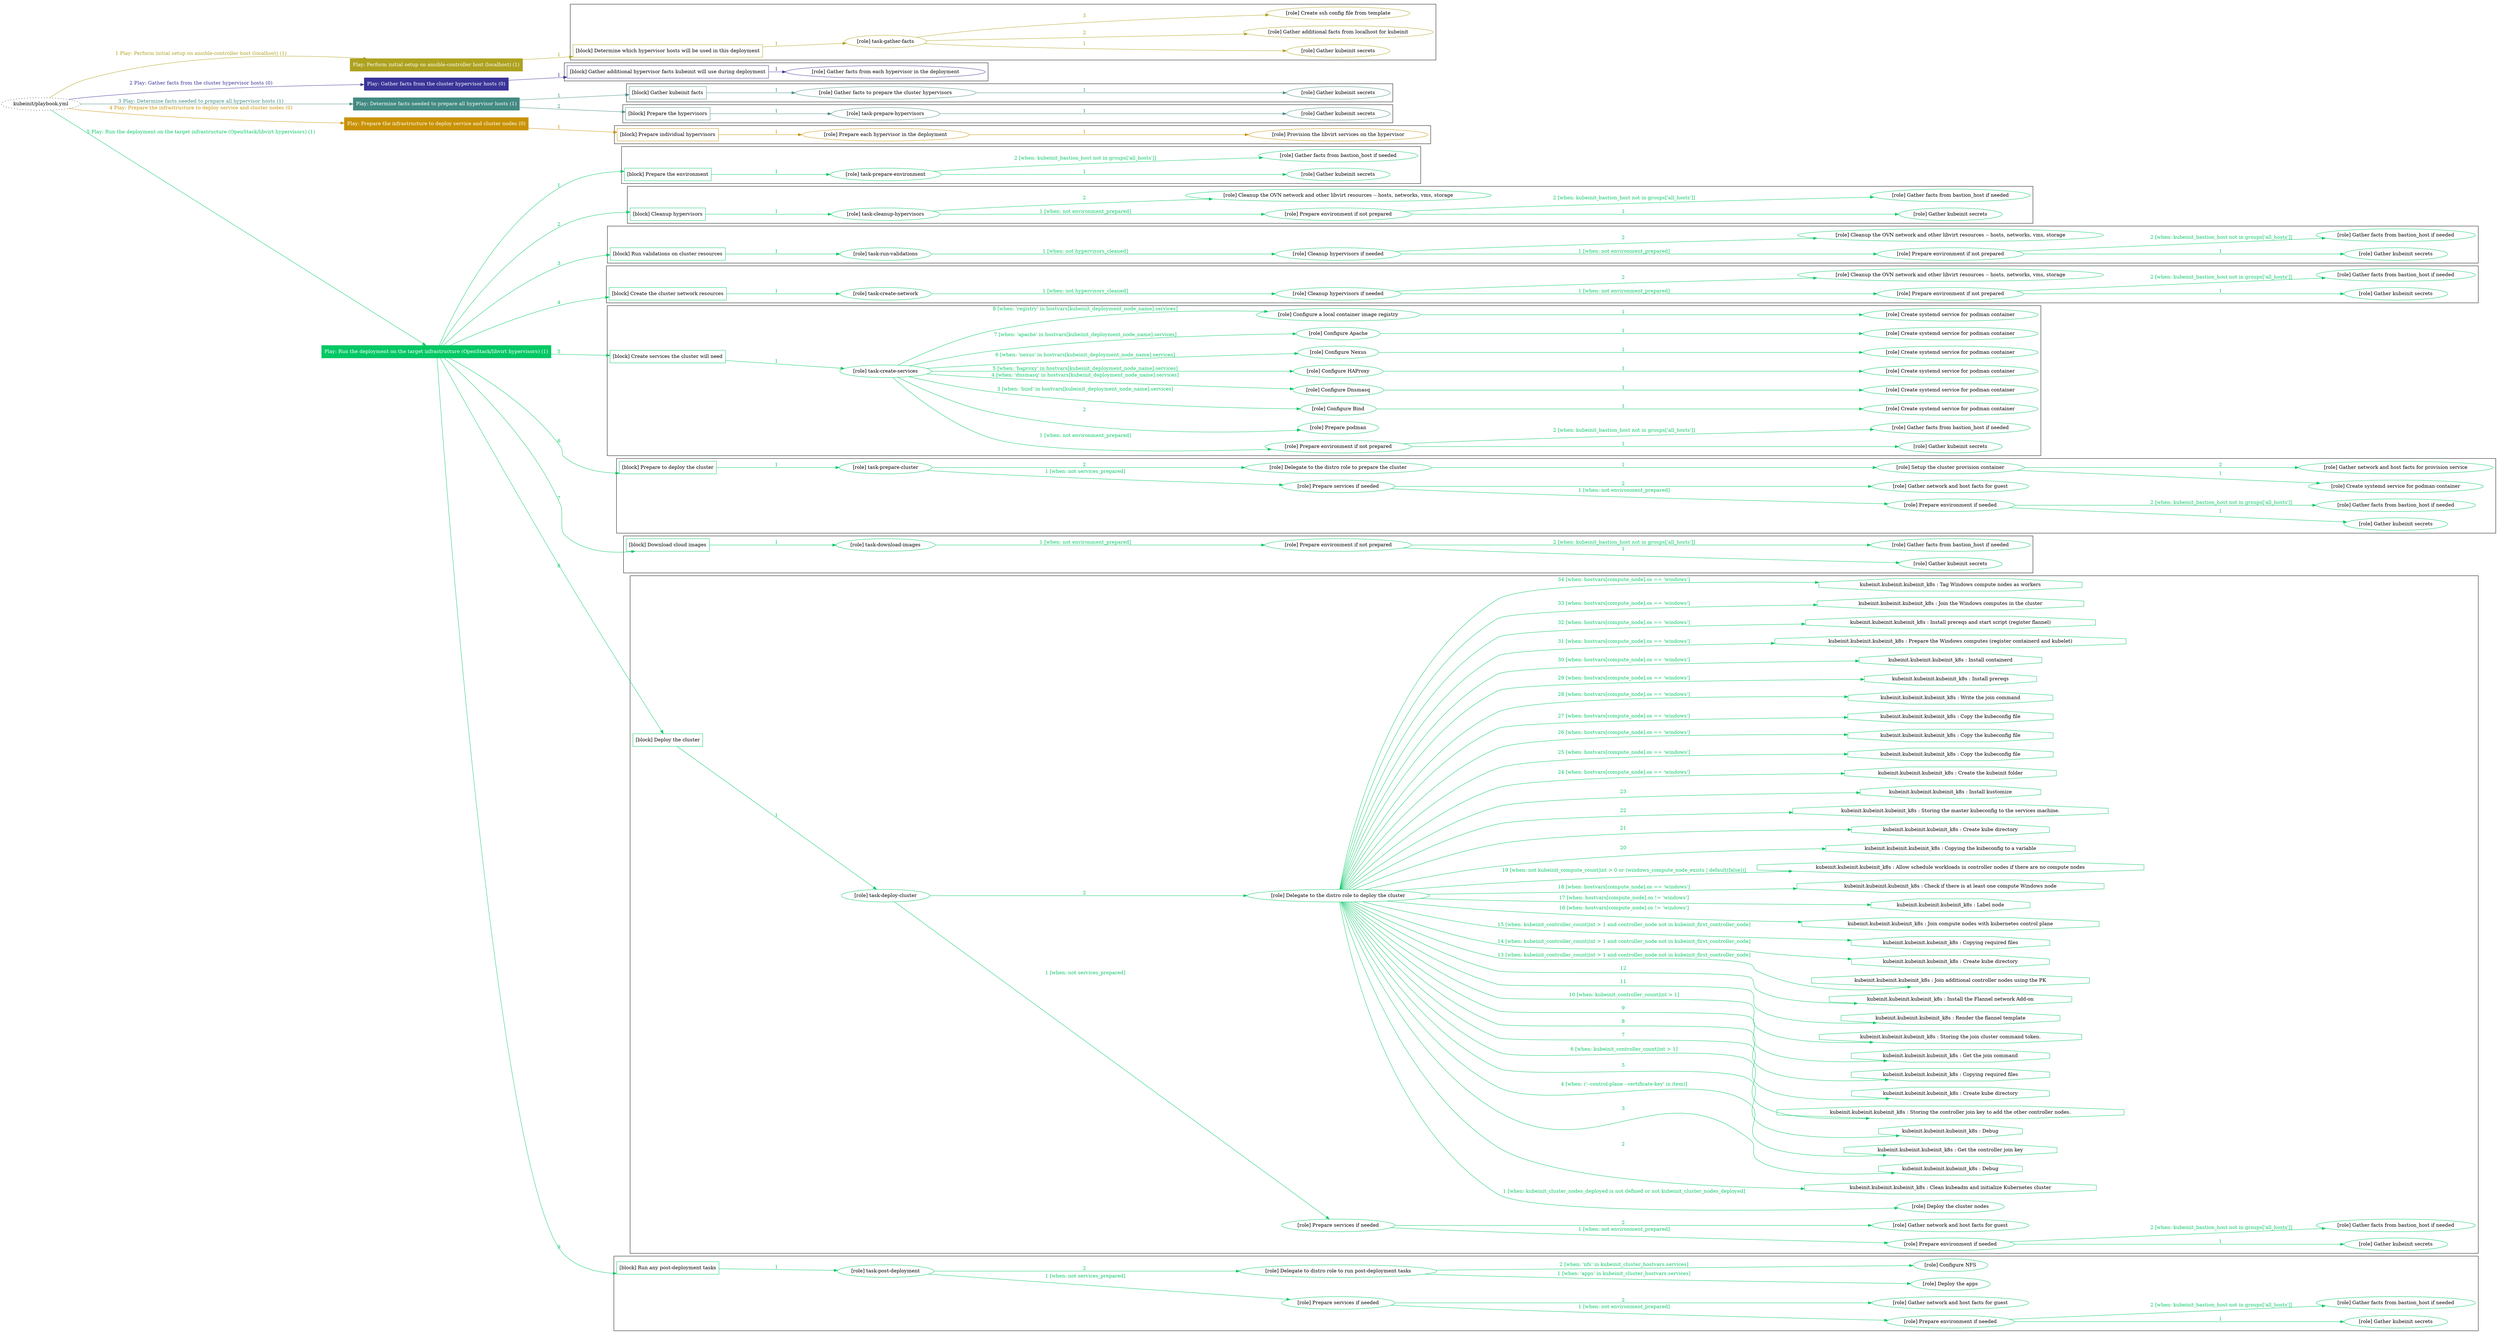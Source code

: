 digraph {
	graph [concentrate=true ordering=in rankdir=LR ratio=fill]
	edge [esep=5 sep=10]
	"kubeinit/playbook.yml" [URL="/home/runner/work/kubeinit/kubeinit/kubeinit/playbook.yml" id=playbook_4d651c66 style=dotted]
	"kubeinit/playbook.yml" -> play_32e9ea19 [label="1 Play: Perform initial setup on ansible-controller host (localhost) (1)" color="#ada21f" fontcolor="#ada21f" id=edge_play_32e9ea19 labeltooltip="1 Play: Perform initial setup on ansible-controller host (localhost) (1)" tooltip="1 Play: Perform initial setup on ansible-controller host (localhost) (1)"]
	subgraph "Play: Perform initial setup on ansible-controller host (localhost) (1)" {
		play_32e9ea19 [label="Play: Perform initial setup on ansible-controller host (localhost) (1)" URL="/home/runner/work/kubeinit/kubeinit/kubeinit/playbook.yml" color="#ada21f" fontcolor="#ffffff" id=play_32e9ea19 shape=box style=filled tooltip=localhost]
		play_32e9ea19 -> block_4330fe59 [label=1 color="#ada21f" fontcolor="#ada21f" id=edge_block_4330fe59 labeltooltip=1 tooltip=1]
		subgraph cluster_block_4330fe59 {
			block_4330fe59 [label="[block] Determine which hypervisor hosts will be used in this deployment" URL="/home/runner/work/kubeinit/kubeinit/kubeinit/playbook.yml" color="#ada21f" id=block_4330fe59 labeltooltip="Determine which hypervisor hosts will be used in this deployment" shape=box tooltip="Determine which hypervisor hosts will be used in this deployment"]
			block_4330fe59 -> role_fe813125 [label="1 " color="#ada21f" fontcolor="#ada21f" id=edge_role_fe813125 labeltooltip="1 " tooltip="1 "]
			subgraph "task-gather-facts" {
				role_fe813125 [label="[role] task-gather-facts" URL="/home/runner/work/kubeinit/kubeinit/kubeinit/playbook.yml" color="#ada21f" id=role_fe813125 tooltip="task-gather-facts"]
				role_fe813125 -> role_80427b1e [label="1 " color="#ada21f" fontcolor="#ada21f" id=edge_role_80427b1e labeltooltip="1 " tooltip="1 "]
				subgraph "Gather kubeinit secrets" {
					role_80427b1e [label="[role] Gather kubeinit secrets" URL="/home/runner/.ansible/collections/ansible_collections/kubeinit/kubeinit/roles/kubeinit_prepare/tasks/build_hypervisors_group.yml" color="#ada21f" id=role_80427b1e tooltip="Gather kubeinit secrets"]
				}
				role_fe813125 -> role_247e71ec [label="2 " color="#ada21f" fontcolor="#ada21f" id=edge_role_247e71ec labeltooltip="2 " tooltip="2 "]
				subgraph "Gather additional facts from localhost for kubeinit" {
					role_247e71ec [label="[role] Gather additional facts from localhost for kubeinit" URL="/home/runner/.ansible/collections/ansible_collections/kubeinit/kubeinit/roles/kubeinit_prepare/tasks/build_hypervisors_group.yml" color="#ada21f" id=role_247e71ec tooltip="Gather additional facts from localhost for kubeinit"]
				}
				role_fe813125 -> role_334d16a3 [label="3 " color="#ada21f" fontcolor="#ada21f" id=edge_role_334d16a3 labeltooltip="3 " tooltip="3 "]
				subgraph "Create ssh config file from template" {
					role_334d16a3 [label="[role] Create ssh config file from template" URL="/home/runner/.ansible/collections/ansible_collections/kubeinit/kubeinit/roles/kubeinit_prepare/tasks/build_hypervisors_group.yml" color="#ada21f" id=role_334d16a3 tooltip="Create ssh config file from template"]
				}
			}
		}
	}
	"kubeinit/playbook.yml" -> play_dc9986a3 [label="2 Play: Gather facts from the cluster hypervisor hosts (0)" color="#3a3498" fontcolor="#3a3498" id=edge_play_dc9986a3 labeltooltip="2 Play: Gather facts from the cluster hypervisor hosts (0)" tooltip="2 Play: Gather facts from the cluster hypervisor hosts (0)"]
	subgraph "Play: Gather facts from the cluster hypervisor hosts (0)" {
		play_dc9986a3 [label="Play: Gather facts from the cluster hypervisor hosts (0)" URL="/home/runner/work/kubeinit/kubeinit/kubeinit/playbook.yml" color="#3a3498" fontcolor="#ffffff" id=play_dc9986a3 shape=box style=filled tooltip="Play: Gather facts from the cluster hypervisor hosts (0)"]
		play_dc9986a3 -> block_00fc3af2 [label=1 color="#3a3498" fontcolor="#3a3498" id=edge_block_00fc3af2 labeltooltip=1 tooltip=1]
		subgraph cluster_block_00fc3af2 {
			block_00fc3af2 [label="[block] Gather additional hypervisor facts kubeinit will use during deployment" URL="/home/runner/work/kubeinit/kubeinit/kubeinit/playbook.yml" color="#3a3498" id=block_00fc3af2 labeltooltip="Gather additional hypervisor facts kubeinit will use during deployment" shape=box tooltip="Gather additional hypervisor facts kubeinit will use during deployment"]
			block_00fc3af2 -> role_52b7a4a2 [label="1 " color="#3a3498" fontcolor="#3a3498" id=edge_role_52b7a4a2 labeltooltip="1 " tooltip="1 "]
			subgraph "Gather facts from each hypervisor in the deployment" {
				role_52b7a4a2 [label="[role] Gather facts from each hypervisor in the deployment" URL="/home/runner/work/kubeinit/kubeinit/kubeinit/playbook.yml" color="#3a3498" id=role_52b7a4a2 tooltip="Gather facts from each hypervisor in the deployment"]
			}
		}
	}
	"kubeinit/playbook.yml" -> play_9ffe249f [label="3 Play: Determine facts needed to prepare all hypervisor hosts (1)" color="#428a82" fontcolor="#428a82" id=edge_play_9ffe249f labeltooltip="3 Play: Determine facts needed to prepare all hypervisor hosts (1)" tooltip="3 Play: Determine facts needed to prepare all hypervisor hosts (1)"]
	subgraph "Play: Determine facts needed to prepare all hypervisor hosts (1)" {
		play_9ffe249f [label="Play: Determine facts needed to prepare all hypervisor hosts (1)" URL="/home/runner/work/kubeinit/kubeinit/kubeinit/playbook.yml" color="#428a82" fontcolor="#ffffff" id=play_9ffe249f shape=box style=filled tooltip=localhost]
		play_9ffe249f -> block_1098bb3a [label=1 color="#428a82" fontcolor="#428a82" id=edge_block_1098bb3a labeltooltip=1 tooltip=1]
		subgraph cluster_block_1098bb3a {
			block_1098bb3a [label="[block] Gather kubeinit facts" URL="/home/runner/work/kubeinit/kubeinit/kubeinit/playbook.yml" color="#428a82" id=block_1098bb3a labeltooltip="Gather kubeinit facts" shape=box tooltip="Gather kubeinit facts"]
			block_1098bb3a -> role_841eb326 [label="1 " color="#428a82" fontcolor="#428a82" id=edge_role_841eb326 labeltooltip="1 " tooltip="1 "]
			subgraph "Gather facts to prepare the cluster hypervisors" {
				role_841eb326 [label="[role] Gather facts to prepare the cluster hypervisors" URL="/home/runner/work/kubeinit/kubeinit/kubeinit/playbook.yml" color="#428a82" id=role_841eb326 tooltip="Gather facts to prepare the cluster hypervisors"]
				role_841eb326 -> role_7291e47c [label="1 " color="#428a82" fontcolor="#428a82" id=edge_role_7291e47c labeltooltip="1 " tooltip="1 "]
				subgraph "Gather kubeinit secrets" {
					role_7291e47c [label="[role] Gather kubeinit secrets" URL="/home/runner/.ansible/collections/ansible_collections/kubeinit/kubeinit/roles/kubeinit_prepare/tasks/gather_kubeinit_facts.yml" color="#428a82" id=role_7291e47c tooltip="Gather kubeinit secrets"]
				}
			}
		}
		play_9ffe249f -> block_d33dd060 [label=2 color="#428a82" fontcolor="#428a82" id=edge_block_d33dd060 labeltooltip=2 tooltip=2]
		subgraph cluster_block_d33dd060 {
			block_d33dd060 [label="[block] Prepare the hypervisors" URL="/home/runner/work/kubeinit/kubeinit/kubeinit/playbook.yml" color="#428a82" id=block_d33dd060 labeltooltip="Prepare the hypervisors" shape=box tooltip="Prepare the hypervisors"]
			block_d33dd060 -> role_86181050 [label="1 " color="#428a82" fontcolor="#428a82" id=edge_role_86181050 labeltooltip="1 " tooltip="1 "]
			subgraph "task-prepare-hypervisors" {
				role_86181050 [label="[role] task-prepare-hypervisors" URL="/home/runner/work/kubeinit/kubeinit/kubeinit/playbook.yml" color="#428a82" id=role_86181050 tooltip="task-prepare-hypervisors"]
				role_86181050 -> role_26a76163 [label="1 " color="#428a82" fontcolor="#428a82" id=edge_role_26a76163 labeltooltip="1 " tooltip="1 "]
				subgraph "Gather kubeinit secrets" {
					role_26a76163 [label="[role] Gather kubeinit secrets" URL="/home/runner/.ansible/collections/ansible_collections/kubeinit/kubeinit/roles/kubeinit_prepare/tasks/gather_kubeinit_facts.yml" color="#428a82" id=role_26a76163 tooltip="Gather kubeinit secrets"]
				}
			}
		}
	}
	"kubeinit/playbook.yml" -> play_b297ff5e [label="4 Play: Prepare the infrastructure to deploy service and cluster nodes (0)" color="#c99203" fontcolor="#c99203" id=edge_play_b297ff5e labeltooltip="4 Play: Prepare the infrastructure to deploy service and cluster nodes (0)" tooltip="4 Play: Prepare the infrastructure to deploy service and cluster nodes (0)"]
	subgraph "Play: Prepare the infrastructure to deploy service and cluster nodes (0)" {
		play_b297ff5e [label="Play: Prepare the infrastructure to deploy service and cluster nodes (0)" URL="/home/runner/work/kubeinit/kubeinit/kubeinit/playbook.yml" color="#c99203" fontcolor="#ffffff" id=play_b297ff5e shape=box style=filled tooltip="Play: Prepare the infrastructure to deploy service and cluster nodes (0)"]
		play_b297ff5e -> block_d594e37f [label=1 color="#c99203" fontcolor="#c99203" id=edge_block_d594e37f labeltooltip=1 tooltip=1]
		subgraph cluster_block_d594e37f {
			block_d594e37f [label="[block] Prepare individual hypervisors" URL="/home/runner/work/kubeinit/kubeinit/kubeinit/playbook.yml" color="#c99203" id=block_d594e37f labeltooltip="Prepare individual hypervisors" shape=box tooltip="Prepare individual hypervisors"]
			block_d594e37f -> role_6c0d3ef6 [label="1 " color="#c99203" fontcolor="#c99203" id=edge_role_6c0d3ef6 labeltooltip="1 " tooltip="1 "]
			subgraph "Prepare each hypervisor in the deployment" {
				role_6c0d3ef6 [label="[role] Prepare each hypervisor in the deployment" URL="/home/runner/work/kubeinit/kubeinit/kubeinit/playbook.yml" color="#c99203" id=role_6c0d3ef6 tooltip="Prepare each hypervisor in the deployment"]
				role_6c0d3ef6 -> role_b2403553 [label="1 " color="#c99203" fontcolor="#c99203" id=edge_role_b2403553 labeltooltip="1 " tooltip="1 "]
				subgraph "Provision the libvirt services on the hypervisor" {
					role_b2403553 [label="[role] Provision the libvirt services on the hypervisor" URL="/home/runner/.ansible/collections/ansible_collections/kubeinit/kubeinit/roles/kubeinit_prepare/tasks/prepare_hypervisor.yml" color="#c99203" id=role_b2403553 tooltip="Provision the libvirt services on the hypervisor"]
				}
			}
		}
	}
	"kubeinit/playbook.yml" -> play_ae5a967e [label="5 Play: Run the deployment on the target infrastructure (OpenStack/libvirt hypervisors) (1)" color="#04c864" fontcolor="#04c864" id=edge_play_ae5a967e labeltooltip="5 Play: Run the deployment on the target infrastructure (OpenStack/libvirt hypervisors) (1)" tooltip="5 Play: Run the deployment on the target infrastructure (OpenStack/libvirt hypervisors) (1)"]
	subgraph "Play: Run the deployment on the target infrastructure (OpenStack/libvirt hypervisors) (1)" {
		play_ae5a967e [label="Play: Run the deployment on the target infrastructure (OpenStack/libvirt hypervisors) (1)" URL="/home/runner/work/kubeinit/kubeinit/kubeinit/playbook.yml" color="#04c864" fontcolor="#ffffff" id=play_ae5a967e shape=box style=filled tooltip=localhost]
		play_ae5a967e -> block_af1eb4e3 [label=1 color="#04c864" fontcolor="#04c864" id=edge_block_af1eb4e3 labeltooltip=1 tooltip=1]
		subgraph cluster_block_af1eb4e3 {
			block_af1eb4e3 [label="[block] Prepare the environment" URL="/home/runner/work/kubeinit/kubeinit/kubeinit/playbook.yml" color="#04c864" id=block_af1eb4e3 labeltooltip="Prepare the environment" shape=box tooltip="Prepare the environment"]
			block_af1eb4e3 -> role_2fd3cac9 [label="1 " color="#04c864" fontcolor="#04c864" id=edge_role_2fd3cac9 labeltooltip="1 " tooltip="1 "]
			subgraph "task-prepare-environment" {
				role_2fd3cac9 [label="[role] task-prepare-environment" URL="/home/runner/work/kubeinit/kubeinit/kubeinit/playbook.yml" color="#04c864" id=role_2fd3cac9 tooltip="task-prepare-environment"]
				role_2fd3cac9 -> role_335eac6f [label="1 " color="#04c864" fontcolor="#04c864" id=edge_role_335eac6f labeltooltip="1 " tooltip="1 "]
				subgraph "Gather kubeinit secrets" {
					role_335eac6f [label="[role] Gather kubeinit secrets" URL="/home/runner/.ansible/collections/ansible_collections/kubeinit/kubeinit/roles/kubeinit_prepare/tasks/gather_kubeinit_facts.yml" color="#04c864" id=role_335eac6f tooltip="Gather kubeinit secrets"]
				}
				role_2fd3cac9 -> role_10650c4b [label="2 [when: kubeinit_bastion_host not in groups['all_hosts']]" color="#04c864" fontcolor="#04c864" id=edge_role_10650c4b labeltooltip="2 [when: kubeinit_bastion_host not in groups['all_hosts']]" tooltip="2 [when: kubeinit_bastion_host not in groups['all_hosts']]"]
				subgraph "Gather facts from bastion_host if needed" {
					role_10650c4b [label="[role] Gather facts from bastion_host if needed" URL="/home/runner/.ansible/collections/ansible_collections/kubeinit/kubeinit/roles/kubeinit_prepare/tasks/main.yml" color="#04c864" id=role_10650c4b tooltip="Gather facts from bastion_host if needed"]
				}
			}
		}
		play_ae5a967e -> block_6093ec4e [label=2 color="#04c864" fontcolor="#04c864" id=edge_block_6093ec4e labeltooltip=2 tooltip=2]
		subgraph cluster_block_6093ec4e {
			block_6093ec4e [label="[block] Cleanup hypervisors" URL="/home/runner/work/kubeinit/kubeinit/kubeinit/playbook.yml" color="#04c864" id=block_6093ec4e labeltooltip="Cleanup hypervisors" shape=box tooltip="Cleanup hypervisors"]
			block_6093ec4e -> role_777e2281 [label="1 " color="#04c864" fontcolor="#04c864" id=edge_role_777e2281 labeltooltip="1 " tooltip="1 "]
			subgraph "task-cleanup-hypervisors" {
				role_777e2281 [label="[role] task-cleanup-hypervisors" URL="/home/runner/work/kubeinit/kubeinit/kubeinit/playbook.yml" color="#04c864" id=role_777e2281 tooltip="task-cleanup-hypervisors"]
				role_777e2281 -> role_f1e7260a [label="1 [when: not environment_prepared]" color="#04c864" fontcolor="#04c864" id=edge_role_f1e7260a labeltooltip="1 [when: not environment_prepared]" tooltip="1 [when: not environment_prepared]"]
				subgraph "Prepare environment if not prepared" {
					role_f1e7260a [label="[role] Prepare environment if not prepared" URL="/home/runner/.ansible/collections/ansible_collections/kubeinit/kubeinit/roles/kubeinit_libvirt/tasks/cleanup_hypervisors.yml" color="#04c864" id=role_f1e7260a tooltip="Prepare environment if not prepared"]
					role_f1e7260a -> role_5da97d25 [label="1 " color="#04c864" fontcolor="#04c864" id=edge_role_5da97d25 labeltooltip="1 " tooltip="1 "]
					subgraph "Gather kubeinit secrets" {
						role_5da97d25 [label="[role] Gather kubeinit secrets" URL="/home/runner/.ansible/collections/ansible_collections/kubeinit/kubeinit/roles/kubeinit_prepare/tasks/gather_kubeinit_facts.yml" color="#04c864" id=role_5da97d25 tooltip="Gather kubeinit secrets"]
					}
					role_f1e7260a -> role_1e24283b [label="2 [when: kubeinit_bastion_host not in groups['all_hosts']]" color="#04c864" fontcolor="#04c864" id=edge_role_1e24283b labeltooltip="2 [when: kubeinit_bastion_host not in groups['all_hosts']]" tooltip="2 [when: kubeinit_bastion_host not in groups['all_hosts']]"]
					subgraph "Gather facts from bastion_host if needed" {
						role_1e24283b [label="[role] Gather facts from bastion_host if needed" URL="/home/runner/.ansible/collections/ansible_collections/kubeinit/kubeinit/roles/kubeinit_prepare/tasks/main.yml" color="#04c864" id=role_1e24283b tooltip="Gather facts from bastion_host if needed"]
					}
				}
				role_777e2281 -> role_f661c5d2 [label="2 " color="#04c864" fontcolor="#04c864" id=edge_role_f661c5d2 labeltooltip="2 " tooltip="2 "]
				subgraph "Cleanup the OVN network and other libvirt resources -- hosts, networks, vms, storage" {
					role_f661c5d2 [label="[role] Cleanup the OVN network and other libvirt resources -- hosts, networks, vms, storage" URL="/home/runner/.ansible/collections/ansible_collections/kubeinit/kubeinit/roles/kubeinit_libvirt/tasks/cleanup_hypervisors.yml" color="#04c864" id=role_f661c5d2 tooltip="Cleanup the OVN network and other libvirt resources -- hosts, networks, vms, storage"]
				}
			}
		}
		play_ae5a967e -> block_10397e1c [label=3 color="#04c864" fontcolor="#04c864" id=edge_block_10397e1c labeltooltip=3 tooltip=3]
		subgraph cluster_block_10397e1c {
			block_10397e1c [label="[block] Run validations on cluster resources" URL="/home/runner/work/kubeinit/kubeinit/kubeinit/playbook.yml" color="#04c864" id=block_10397e1c labeltooltip="Run validations on cluster resources" shape=box tooltip="Run validations on cluster resources"]
			block_10397e1c -> role_f1f2a1ca [label="1 " color="#04c864" fontcolor="#04c864" id=edge_role_f1f2a1ca labeltooltip="1 " tooltip="1 "]
			subgraph "task-run-validations" {
				role_f1f2a1ca [label="[role] task-run-validations" URL="/home/runner/work/kubeinit/kubeinit/kubeinit/playbook.yml" color="#04c864" id=role_f1f2a1ca tooltip="task-run-validations"]
				role_f1f2a1ca -> role_c0e0f884 [label="1 [when: not hypervisors_cleaned]" color="#04c864" fontcolor="#04c864" id=edge_role_c0e0f884 labeltooltip="1 [when: not hypervisors_cleaned]" tooltip="1 [when: not hypervisors_cleaned]"]
				subgraph "Cleanup hypervisors if needed" {
					role_c0e0f884 [label="[role] Cleanup hypervisors if needed" URL="/home/runner/.ansible/collections/ansible_collections/kubeinit/kubeinit/roles/kubeinit_validations/tasks/main.yml" color="#04c864" id=role_c0e0f884 tooltip="Cleanup hypervisors if needed"]
					role_c0e0f884 -> role_65a5a3ee [label="1 [when: not environment_prepared]" color="#04c864" fontcolor="#04c864" id=edge_role_65a5a3ee labeltooltip="1 [when: not environment_prepared]" tooltip="1 [when: not environment_prepared]"]
					subgraph "Prepare environment if not prepared" {
						role_65a5a3ee [label="[role] Prepare environment if not prepared" URL="/home/runner/.ansible/collections/ansible_collections/kubeinit/kubeinit/roles/kubeinit_libvirt/tasks/cleanup_hypervisors.yml" color="#04c864" id=role_65a5a3ee tooltip="Prepare environment if not prepared"]
						role_65a5a3ee -> role_416247a5 [label="1 " color="#04c864" fontcolor="#04c864" id=edge_role_416247a5 labeltooltip="1 " tooltip="1 "]
						subgraph "Gather kubeinit secrets" {
							role_416247a5 [label="[role] Gather kubeinit secrets" URL="/home/runner/.ansible/collections/ansible_collections/kubeinit/kubeinit/roles/kubeinit_prepare/tasks/gather_kubeinit_facts.yml" color="#04c864" id=role_416247a5 tooltip="Gather kubeinit secrets"]
						}
						role_65a5a3ee -> role_6d7af378 [label="2 [when: kubeinit_bastion_host not in groups['all_hosts']]" color="#04c864" fontcolor="#04c864" id=edge_role_6d7af378 labeltooltip="2 [when: kubeinit_bastion_host not in groups['all_hosts']]" tooltip="2 [when: kubeinit_bastion_host not in groups['all_hosts']]"]
						subgraph "Gather facts from bastion_host if needed" {
							role_6d7af378 [label="[role] Gather facts from bastion_host if needed" URL="/home/runner/.ansible/collections/ansible_collections/kubeinit/kubeinit/roles/kubeinit_prepare/tasks/main.yml" color="#04c864" id=role_6d7af378 tooltip="Gather facts from bastion_host if needed"]
						}
					}
					role_c0e0f884 -> role_1a2c245a [label="2 " color="#04c864" fontcolor="#04c864" id=edge_role_1a2c245a labeltooltip="2 " tooltip="2 "]
					subgraph "Cleanup the OVN network and other libvirt resources -- hosts, networks, vms, storage" {
						role_1a2c245a [label="[role] Cleanup the OVN network and other libvirt resources -- hosts, networks, vms, storage" URL="/home/runner/.ansible/collections/ansible_collections/kubeinit/kubeinit/roles/kubeinit_libvirt/tasks/cleanup_hypervisors.yml" color="#04c864" id=role_1a2c245a tooltip="Cleanup the OVN network and other libvirt resources -- hosts, networks, vms, storage"]
					}
				}
			}
		}
		play_ae5a967e -> block_063f8a54 [label=4 color="#04c864" fontcolor="#04c864" id=edge_block_063f8a54 labeltooltip=4 tooltip=4]
		subgraph cluster_block_063f8a54 {
			block_063f8a54 [label="[block] Create the cluster network resources" URL="/home/runner/work/kubeinit/kubeinit/kubeinit/playbook.yml" color="#04c864" id=block_063f8a54 labeltooltip="Create the cluster network resources" shape=box tooltip="Create the cluster network resources"]
			block_063f8a54 -> role_80339fe6 [label="1 " color="#04c864" fontcolor="#04c864" id=edge_role_80339fe6 labeltooltip="1 " tooltip="1 "]
			subgraph "task-create-network" {
				role_80339fe6 [label="[role] task-create-network" URL="/home/runner/work/kubeinit/kubeinit/kubeinit/playbook.yml" color="#04c864" id=role_80339fe6 tooltip="task-create-network"]
				role_80339fe6 -> role_da44c8d8 [label="1 [when: not hypervisors_cleaned]" color="#04c864" fontcolor="#04c864" id=edge_role_da44c8d8 labeltooltip="1 [when: not hypervisors_cleaned]" tooltip="1 [when: not hypervisors_cleaned]"]
				subgraph "Cleanup hypervisors if needed" {
					role_da44c8d8 [label="[role] Cleanup hypervisors if needed" URL="/home/runner/.ansible/collections/ansible_collections/kubeinit/kubeinit/roles/kubeinit_libvirt/tasks/create_network.yml" color="#04c864" id=role_da44c8d8 tooltip="Cleanup hypervisors if needed"]
					role_da44c8d8 -> role_40a5a41e [label="1 [when: not environment_prepared]" color="#04c864" fontcolor="#04c864" id=edge_role_40a5a41e labeltooltip="1 [when: not environment_prepared]" tooltip="1 [when: not environment_prepared]"]
					subgraph "Prepare environment if not prepared" {
						role_40a5a41e [label="[role] Prepare environment if not prepared" URL="/home/runner/.ansible/collections/ansible_collections/kubeinit/kubeinit/roles/kubeinit_libvirt/tasks/cleanup_hypervisors.yml" color="#04c864" id=role_40a5a41e tooltip="Prepare environment if not prepared"]
						role_40a5a41e -> role_da2ae145 [label="1 " color="#04c864" fontcolor="#04c864" id=edge_role_da2ae145 labeltooltip="1 " tooltip="1 "]
						subgraph "Gather kubeinit secrets" {
							role_da2ae145 [label="[role] Gather kubeinit secrets" URL="/home/runner/.ansible/collections/ansible_collections/kubeinit/kubeinit/roles/kubeinit_prepare/tasks/gather_kubeinit_facts.yml" color="#04c864" id=role_da2ae145 tooltip="Gather kubeinit secrets"]
						}
						role_40a5a41e -> role_1e530733 [label="2 [when: kubeinit_bastion_host not in groups['all_hosts']]" color="#04c864" fontcolor="#04c864" id=edge_role_1e530733 labeltooltip="2 [when: kubeinit_bastion_host not in groups['all_hosts']]" tooltip="2 [when: kubeinit_bastion_host not in groups['all_hosts']]"]
						subgraph "Gather facts from bastion_host if needed" {
							role_1e530733 [label="[role] Gather facts from bastion_host if needed" URL="/home/runner/.ansible/collections/ansible_collections/kubeinit/kubeinit/roles/kubeinit_prepare/tasks/main.yml" color="#04c864" id=role_1e530733 tooltip="Gather facts from bastion_host if needed"]
						}
					}
					role_da44c8d8 -> role_215a41c1 [label="2 " color="#04c864" fontcolor="#04c864" id=edge_role_215a41c1 labeltooltip="2 " tooltip="2 "]
					subgraph "Cleanup the OVN network and other libvirt resources -- hosts, networks, vms, storage" {
						role_215a41c1 [label="[role] Cleanup the OVN network and other libvirt resources -- hosts, networks, vms, storage" URL="/home/runner/.ansible/collections/ansible_collections/kubeinit/kubeinit/roles/kubeinit_libvirt/tasks/cleanup_hypervisors.yml" color="#04c864" id=role_215a41c1 tooltip="Cleanup the OVN network and other libvirt resources -- hosts, networks, vms, storage"]
					}
				}
			}
		}
		play_ae5a967e -> block_97b7d455 [label=5 color="#04c864" fontcolor="#04c864" id=edge_block_97b7d455 labeltooltip=5 tooltip=5]
		subgraph cluster_block_97b7d455 {
			block_97b7d455 [label="[block] Create services the cluster will need" URL="/home/runner/work/kubeinit/kubeinit/kubeinit/playbook.yml" color="#04c864" id=block_97b7d455 labeltooltip="Create services the cluster will need" shape=box tooltip="Create services the cluster will need"]
			block_97b7d455 -> role_dd03c855 [label="1 " color="#04c864" fontcolor="#04c864" id=edge_role_dd03c855 labeltooltip="1 " tooltip="1 "]
			subgraph "task-create-services" {
				role_dd03c855 [label="[role] task-create-services" URL="/home/runner/work/kubeinit/kubeinit/kubeinit/playbook.yml" color="#04c864" id=role_dd03c855 tooltip="task-create-services"]
				role_dd03c855 -> role_041cee1f [label="1 [when: not environment_prepared]" color="#04c864" fontcolor="#04c864" id=edge_role_041cee1f labeltooltip="1 [when: not environment_prepared]" tooltip="1 [when: not environment_prepared]"]
				subgraph "Prepare environment if not prepared" {
					role_041cee1f [label="[role] Prepare environment if not prepared" URL="/home/runner/.ansible/collections/ansible_collections/kubeinit/kubeinit/roles/kubeinit_services/tasks/main.yml" color="#04c864" id=role_041cee1f tooltip="Prepare environment if not prepared"]
					role_041cee1f -> role_f6e0da3c [label="1 " color="#04c864" fontcolor="#04c864" id=edge_role_f6e0da3c labeltooltip="1 " tooltip="1 "]
					subgraph "Gather kubeinit secrets" {
						role_f6e0da3c [label="[role] Gather kubeinit secrets" URL="/home/runner/.ansible/collections/ansible_collections/kubeinit/kubeinit/roles/kubeinit_prepare/tasks/gather_kubeinit_facts.yml" color="#04c864" id=role_f6e0da3c tooltip="Gather kubeinit secrets"]
					}
					role_041cee1f -> role_66a857e2 [label="2 [when: kubeinit_bastion_host not in groups['all_hosts']]" color="#04c864" fontcolor="#04c864" id=edge_role_66a857e2 labeltooltip="2 [when: kubeinit_bastion_host not in groups['all_hosts']]" tooltip="2 [when: kubeinit_bastion_host not in groups['all_hosts']]"]
					subgraph "Gather facts from bastion_host if needed" {
						role_66a857e2 [label="[role] Gather facts from bastion_host if needed" URL="/home/runner/.ansible/collections/ansible_collections/kubeinit/kubeinit/roles/kubeinit_prepare/tasks/main.yml" color="#04c864" id=role_66a857e2 tooltip="Gather facts from bastion_host if needed"]
					}
				}
				role_dd03c855 -> role_484f8119 [label="2 " color="#04c864" fontcolor="#04c864" id=edge_role_484f8119 labeltooltip="2 " tooltip="2 "]
				subgraph "Prepare podman" {
					role_484f8119 [label="[role] Prepare podman" URL="/home/runner/.ansible/collections/ansible_collections/kubeinit/kubeinit/roles/kubeinit_services/tasks/00_create_service_pod.yml" color="#04c864" id=role_484f8119 tooltip="Prepare podman"]
				}
				role_dd03c855 -> role_2bfac073 [label="3 [when: 'bind' in hostvars[kubeinit_deployment_node_name].services]" color="#04c864" fontcolor="#04c864" id=edge_role_2bfac073 labeltooltip="3 [when: 'bind' in hostvars[kubeinit_deployment_node_name].services]" tooltip="3 [when: 'bind' in hostvars[kubeinit_deployment_node_name].services]"]
				subgraph "Configure Bind" {
					role_2bfac073 [label="[role] Configure Bind" URL="/home/runner/.ansible/collections/ansible_collections/kubeinit/kubeinit/roles/kubeinit_services/tasks/start_services_containers.yml" color="#04c864" id=role_2bfac073 tooltip="Configure Bind"]
					role_2bfac073 -> role_6643fca3 [label="1 " color="#04c864" fontcolor="#04c864" id=edge_role_6643fca3 labeltooltip="1 " tooltip="1 "]
					subgraph "Create systemd service for podman container" {
						role_6643fca3 [label="[role] Create systemd service for podman container" URL="/home/runner/.ansible/collections/ansible_collections/kubeinit/kubeinit/roles/kubeinit_bind/tasks/main.yml" color="#04c864" id=role_6643fca3 tooltip="Create systemd service for podman container"]
					}
				}
				role_dd03c855 -> role_6bb9214a [label="4 [when: 'dnsmasq' in hostvars[kubeinit_deployment_node_name].services]" color="#04c864" fontcolor="#04c864" id=edge_role_6bb9214a labeltooltip="4 [when: 'dnsmasq' in hostvars[kubeinit_deployment_node_name].services]" tooltip="4 [when: 'dnsmasq' in hostvars[kubeinit_deployment_node_name].services]"]
				subgraph "Configure Dnsmasq" {
					role_6bb9214a [label="[role] Configure Dnsmasq" URL="/home/runner/.ansible/collections/ansible_collections/kubeinit/kubeinit/roles/kubeinit_services/tasks/start_services_containers.yml" color="#04c864" id=role_6bb9214a tooltip="Configure Dnsmasq"]
					role_6bb9214a -> role_41172ab3 [label="1 " color="#04c864" fontcolor="#04c864" id=edge_role_41172ab3 labeltooltip="1 " tooltip="1 "]
					subgraph "Create systemd service for podman container" {
						role_41172ab3 [label="[role] Create systemd service for podman container" URL="/home/runner/.ansible/collections/ansible_collections/kubeinit/kubeinit/roles/kubeinit_dnsmasq/tasks/main.yml" color="#04c864" id=role_41172ab3 tooltip="Create systemd service for podman container"]
					}
				}
				role_dd03c855 -> role_3400a682 [label="5 [when: 'haproxy' in hostvars[kubeinit_deployment_node_name].services]" color="#04c864" fontcolor="#04c864" id=edge_role_3400a682 labeltooltip="5 [when: 'haproxy' in hostvars[kubeinit_deployment_node_name].services]" tooltip="5 [when: 'haproxy' in hostvars[kubeinit_deployment_node_name].services]"]
				subgraph "Configure HAProxy" {
					role_3400a682 [label="[role] Configure HAProxy" URL="/home/runner/.ansible/collections/ansible_collections/kubeinit/kubeinit/roles/kubeinit_services/tasks/start_services_containers.yml" color="#04c864" id=role_3400a682 tooltip="Configure HAProxy"]
					role_3400a682 -> role_5e2dad19 [label="1 " color="#04c864" fontcolor="#04c864" id=edge_role_5e2dad19 labeltooltip="1 " tooltip="1 "]
					subgraph "Create systemd service for podman container" {
						role_5e2dad19 [label="[role] Create systemd service for podman container" URL="/home/runner/.ansible/collections/ansible_collections/kubeinit/kubeinit/roles/kubeinit_haproxy/tasks/main.yml" color="#04c864" id=role_5e2dad19 tooltip="Create systemd service for podman container"]
					}
				}
				role_dd03c855 -> role_d000339a [label="6 [when: 'nexus' in hostvars[kubeinit_deployment_node_name].services]" color="#04c864" fontcolor="#04c864" id=edge_role_d000339a labeltooltip="6 [when: 'nexus' in hostvars[kubeinit_deployment_node_name].services]" tooltip="6 [when: 'nexus' in hostvars[kubeinit_deployment_node_name].services]"]
				subgraph "Configure Nexus" {
					role_d000339a [label="[role] Configure Nexus" URL="/home/runner/.ansible/collections/ansible_collections/kubeinit/kubeinit/roles/kubeinit_services/tasks/start_services_containers.yml" color="#04c864" id=role_d000339a tooltip="Configure Nexus"]
					role_d000339a -> role_506edd5b [label="1 " color="#04c864" fontcolor="#04c864" id=edge_role_506edd5b labeltooltip="1 " tooltip="1 "]
					subgraph "Create systemd service for podman container" {
						role_506edd5b [label="[role] Create systemd service for podman container" URL="/home/runner/.ansible/collections/ansible_collections/kubeinit/kubeinit/roles/kubeinit_nexus/tasks/main.yml" color="#04c864" id=role_506edd5b tooltip="Create systemd service for podman container"]
					}
				}
				role_dd03c855 -> role_e3262ac3 [label="7 [when: 'apache' in hostvars[kubeinit_deployment_node_name].services]" color="#04c864" fontcolor="#04c864" id=edge_role_e3262ac3 labeltooltip="7 [when: 'apache' in hostvars[kubeinit_deployment_node_name].services]" tooltip="7 [when: 'apache' in hostvars[kubeinit_deployment_node_name].services]"]
				subgraph "Configure Apache" {
					role_e3262ac3 [label="[role] Configure Apache" URL="/home/runner/.ansible/collections/ansible_collections/kubeinit/kubeinit/roles/kubeinit_services/tasks/start_services_containers.yml" color="#04c864" id=role_e3262ac3 tooltip="Configure Apache"]
					role_e3262ac3 -> role_d6ef2809 [label="1 " color="#04c864" fontcolor="#04c864" id=edge_role_d6ef2809 labeltooltip="1 " tooltip="1 "]
					subgraph "Create systemd service for podman container" {
						role_d6ef2809 [label="[role] Create systemd service for podman container" URL="/home/runner/.ansible/collections/ansible_collections/kubeinit/kubeinit/roles/kubeinit_apache/tasks/main.yml" color="#04c864" id=role_d6ef2809 tooltip="Create systemd service for podman container"]
					}
				}
				role_dd03c855 -> role_84bcbe2e [label="8 [when: 'registry' in hostvars[kubeinit_deployment_node_name].services]" color="#04c864" fontcolor="#04c864" id=edge_role_84bcbe2e labeltooltip="8 [when: 'registry' in hostvars[kubeinit_deployment_node_name].services]" tooltip="8 [when: 'registry' in hostvars[kubeinit_deployment_node_name].services]"]
				subgraph "Configure a local container image registry" {
					role_84bcbe2e [label="[role] Configure a local container image registry" URL="/home/runner/.ansible/collections/ansible_collections/kubeinit/kubeinit/roles/kubeinit_services/tasks/start_services_containers.yml" color="#04c864" id=role_84bcbe2e tooltip="Configure a local container image registry"]
					role_84bcbe2e -> role_d94d03ef [label="1 " color="#04c864" fontcolor="#04c864" id=edge_role_d94d03ef labeltooltip="1 " tooltip="1 "]
					subgraph "Create systemd service for podman container" {
						role_d94d03ef [label="[role] Create systemd service for podman container" URL="/home/runner/.ansible/collections/ansible_collections/kubeinit/kubeinit/roles/kubeinit_registry/tasks/main.yml" color="#04c864" id=role_d94d03ef tooltip="Create systemd service for podman container"]
					}
				}
			}
		}
		play_ae5a967e -> block_62fea087 [label=6 color="#04c864" fontcolor="#04c864" id=edge_block_62fea087 labeltooltip=6 tooltip=6]
		subgraph cluster_block_62fea087 {
			block_62fea087 [label="[block] Prepare to deploy the cluster" URL="/home/runner/work/kubeinit/kubeinit/kubeinit/playbook.yml" color="#04c864" id=block_62fea087 labeltooltip="Prepare to deploy the cluster" shape=box tooltip="Prepare to deploy the cluster"]
			block_62fea087 -> role_1ac804be [label="1 " color="#04c864" fontcolor="#04c864" id=edge_role_1ac804be labeltooltip="1 " tooltip="1 "]
			subgraph "task-prepare-cluster" {
				role_1ac804be [label="[role] task-prepare-cluster" URL="/home/runner/work/kubeinit/kubeinit/kubeinit/playbook.yml" color="#04c864" id=role_1ac804be tooltip="task-prepare-cluster"]
				role_1ac804be -> role_b0b6ecc0 [label="1 [when: not services_prepared]" color="#04c864" fontcolor="#04c864" id=edge_role_b0b6ecc0 labeltooltip="1 [when: not services_prepared]" tooltip="1 [when: not services_prepared]"]
				subgraph "Prepare services if needed" {
					role_b0b6ecc0 [label="[role] Prepare services if needed" URL="/home/runner/.ansible/collections/ansible_collections/kubeinit/kubeinit/roles/kubeinit_prepare/tasks/prepare_cluster.yml" color="#04c864" id=role_b0b6ecc0 tooltip="Prepare services if needed"]
					role_b0b6ecc0 -> role_dd041bd9 [label="1 [when: not environment_prepared]" color="#04c864" fontcolor="#04c864" id=edge_role_dd041bd9 labeltooltip="1 [when: not environment_prepared]" tooltip="1 [when: not environment_prepared]"]
					subgraph "Prepare environment if needed" {
						role_dd041bd9 [label="[role] Prepare environment if needed" URL="/home/runner/.ansible/collections/ansible_collections/kubeinit/kubeinit/roles/kubeinit_services/tasks/prepare_services.yml" color="#04c864" id=role_dd041bd9 tooltip="Prepare environment if needed"]
						role_dd041bd9 -> role_b48c3de6 [label="1 " color="#04c864" fontcolor="#04c864" id=edge_role_b48c3de6 labeltooltip="1 " tooltip="1 "]
						subgraph "Gather kubeinit secrets" {
							role_b48c3de6 [label="[role] Gather kubeinit secrets" URL="/home/runner/.ansible/collections/ansible_collections/kubeinit/kubeinit/roles/kubeinit_prepare/tasks/gather_kubeinit_facts.yml" color="#04c864" id=role_b48c3de6 tooltip="Gather kubeinit secrets"]
						}
						role_dd041bd9 -> role_84baadac [label="2 [when: kubeinit_bastion_host not in groups['all_hosts']]" color="#04c864" fontcolor="#04c864" id=edge_role_84baadac labeltooltip="2 [when: kubeinit_bastion_host not in groups['all_hosts']]" tooltip="2 [when: kubeinit_bastion_host not in groups['all_hosts']]"]
						subgraph "Gather facts from bastion_host if needed" {
							role_84baadac [label="[role] Gather facts from bastion_host if needed" URL="/home/runner/.ansible/collections/ansible_collections/kubeinit/kubeinit/roles/kubeinit_prepare/tasks/main.yml" color="#04c864" id=role_84baadac tooltip="Gather facts from bastion_host if needed"]
						}
					}
					role_b0b6ecc0 -> role_53b6ae19 [label="2 " color="#04c864" fontcolor="#04c864" id=edge_role_53b6ae19 labeltooltip="2 " tooltip="2 "]
					subgraph "Gather network and host facts for guest" {
						role_53b6ae19 [label="[role] Gather network and host facts for guest" URL="/home/runner/.ansible/collections/ansible_collections/kubeinit/kubeinit/roles/kubeinit_services/tasks/prepare_services.yml" color="#04c864" id=role_53b6ae19 tooltip="Gather network and host facts for guest"]
					}
				}
				role_1ac804be -> role_5bc91144 [label="2 " color="#04c864" fontcolor="#04c864" id=edge_role_5bc91144 labeltooltip="2 " tooltip="2 "]
				subgraph "Delegate to the distro role to prepare the cluster" {
					role_5bc91144 [label="[role] Delegate to the distro role to prepare the cluster" URL="/home/runner/.ansible/collections/ansible_collections/kubeinit/kubeinit/roles/kubeinit_prepare/tasks/prepare_cluster.yml" color="#04c864" id=role_5bc91144 tooltip="Delegate to the distro role to prepare the cluster"]
					role_5bc91144 -> role_62e6b26f [label="1 " color="#04c864" fontcolor="#04c864" id=edge_role_62e6b26f labeltooltip="1 " tooltip="1 "]
					subgraph "Setup the cluster provision container" {
						role_62e6b26f [label="[role] Setup the cluster provision container" URL="/home/runner/.ansible/collections/ansible_collections/kubeinit/kubeinit/roles/kubeinit_k8s/tasks/prepare_cluster.yml" color="#04c864" id=role_62e6b26f tooltip="Setup the cluster provision container"]
						role_62e6b26f -> role_fd21d873 [label="1 " color="#04c864" fontcolor="#04c864" id=edge_role_fd21d873 labeltooltip="1 " tooltip="1 "]
						subgraph "Create systemd service for podman container" {
							role_fd21d873 [label="[role] Create systemd service for podman container" URL="/home/runner/.ansible/collections/ansible_collections/kubeinit/kubeinit/roles/kubeinit_services/tasks/create_provision_container.yml" color="#04c864" id=role_fd21d873 tooltip="Create systemd service for podman container"]
						}
						role_62e6b26f -> role_fa466cc0 [label="2 " color="#04c864" fontcolor="#04c864" id=edge_role_fa466cc0 labeltooltip="2 " tooltip="2 "]
						subgraph "Gather network and host facts for provision service" {
							role_fa466cc0 [label="[role] Gather network and host facts for provision service" URL="/home/runner/.ansible/collections/ansible_collections/kubeinit/kubeinit/roles/kubeinit_services/tasks/create_provision_container.yml" color="#04c864" id=role_fa466cc0 tooltip="Gather network and host facts for provision service"]
						}
					}
				}
			}
		}
		play_ae5a967e -> block_b9f13221 [label=7 color="#04c864" fontcolor="#04c864" id=edge_block_b9f13221 labeltooltip=7 tooltip=7]
		subgraph cluster_block_b9f13221 {
			block_b9f13221 [label="[block] Download cloud images" URL="/home/runner/work/kubeinit/kubeinit/kubeinit/playbook.yml" color="#04c864" id=block_b9f13221 labeltooltip="Download cloud images" shape=box tooltip="Download cloud images"]
			block_b9f13221 -> role_efe88719 [label="1 " color="#04c864" fontcolor="#04c864" id=edge_role_efe88719 labeltooltip="1 " tooltip="1 "]
			subgraph "task-download-images" {
				role_efe88719 [label="[role] task-download-images" URL="/home/runner/work/kubeinit/kubeinit/kubeinit/playbook.yml" color="#04c864" id=role_efe88719 tooltip="task-download-images"]
				role_efe88719 -> role_128f86c7 [label="1 [when: not environment_prepared]" color="#04c864" fontcolor="#04c864" id=edge_role_128f86c7 labeltooltip="1 [when: not environment_prepared]" tooltip="1 [when: not environment_prepared]"]
				subgraph "Prepare environment if not prepared" {
					role_128f86c7 [label="[role] Prepare environment if not prepared" URL="/home/runner/.ansible/collections/ansible_collections/kubeinit/kubeinit/roles/kubeinit_libvirt/tasks/download_cloud_images.yml" color="#04c864" id=role_128f86c7 tooltip="Prepare environment if not prepared"]
					role_128f86c7 -> role_e21d3cfd [label="1 " color="#04c864" fontcolor="#04c864" id=edge_role_e21d3cfd labeltooltip="1 " tooltip="1 "]
					subgraph "Gather kubeinit secrets" {
						role_e21d3cfd [label="[role] Gather kubeinit secrets" URL="/home/runner/.ansible/collections/ansible_collections/kubeinit/kubeinit/roles/kubeinit_prepare/tasks/gather_kubeinit_facts.yml" color="#04c864" id=role_e21d3cfd tooltip="Gather kubeinit secrets"]
					}
					role_128f86c7 -> role_7a0b3740 [label="2 [when: kubeinit_bastion_host not in groups['all_hosts']]" color="#04c864" fontcolor="#04c864" id=edge_role_7a0b3740 labeltooltip="2 [when: kubeinit_bastion_host not in groups['all_hosts']]" tooltip="2 [when: kubeinit_bastion_host not in groups['all_hosts']]"]
					subgraph "Gather facts from bastion_host if needed" {
						role_7a0b3740 [label="[role] Gather facts from bastion_host if needed" URL="/home/runner/.ansible/collections/ansible_collections/kubeinit/kubeinit/roles/kubeinit_prepare/tasks/main.yml" color="#04c864" id=role_7a0b3740 tooltip="Gather facts from bastion_host if needed"]
					}
				}
			}
		}
		play_ae5a967e -> block_ec38b4b1 [label=8 color="#04c864" fontcolor="#04c864" id=edge_block_ec38b4b1 labeltooltip=8 tooltip=8]
		subgraph cluster_block_ec38b4b1 {
			block_ec38b4b1 [label="[block] Deploy the cluster" URL="/home/runner/work/kubeinit/kubeinit/kubeinit/playbook.yml" color="#04c864" id=block_ec38b4b1 labeltooltip="Deploy the cluster" shape=box tooltip="Deploy the cluster"]
			block_ec38b4b1 -> role_a10bce82 [label="1 " color="#04c864" fontcolor="#04c864" id=edge_role_a10bce82 labeltooltip="1 " tooltip="1 "]
			subgraph "task-deploy-cluster" {
				role_a10bce82 [label="[role] task-deploy-cluster" URL="/home/runner/work/kubeinit/kubeinit/kubeinit/playbook.yml" color="#04c864" id=role_a10bce82 tooltip="task-deploy-cluster"]
				role_a10bce82 -> role_505028cd [label="1 [when: not services_prepared]" color="#04c864" fontcolor="#04c864" id=edge_role_505028cd labeltooltip="1 [when: not services_prepared]" tooltip="1 [when: not services_prepared]"]
				subgraph "Prepare services if needed" {
					role_505028cd [label="[role] Prepare services if needed" URL="/home/runner/.ansible/collections/ansible_collections/kubeinit/kubeinit/roles/kubeinit_prepare/tasks/deploy_cluster.yml" color="#04c864" id=role_505028cd tooltip="Prepare services if needed"]
					role_505028cd -> role_29b31ac7 [label="1 [when: not environment_prepared]" color="#04c864" fontcolor="#04c864" id=edge_role_29b31ac7 labeltooltip="1 [when: not environment_prepared]" tooltip="1 [when: not environment_prepared]"]
					subgraph "Prepare environment if needed" {
						role_29b31ac7 [label="[role] Prepare environment if needed" URL="/home/runner/.ansible/collections/ansible_collections/kubeinit/kubeinit/roles/kubeinit_services/tasks/prepare_services.yml" color="#04c864" id=role_29b31ac7 tooltip="Prepare environment if needed"]
						role_29b31ac7 -> role_54fb1a43 [label="1 " color="#04c864" fontcolor="#04c864" id=edge_role_54fb1a43 labeltooltip="1 " tooltip="1 "]
						subgraph "Gather kubeinit secrets" {
							role_54fb1a43 [label="[role] Gather kubeinit secrets" URL="/home/runner/.ansible/collections/ansible_collections/kubeinit/kubeinit/roles/kubeinit_prepare/tasks/gather_kubeinit_facts.yml" color="#04c864" id=role_54fb1a43 tooltip="Gather kubeinit secrets"]
						}
						role_29b31ac7 -> role_57570bb4 [label="2 [when: kubeinit_bastion_host not in groups['all_hosts']]" color="#04c864" fontcolor="#04c864" id=edge_role_57570bb4 labeltooltip="2 [when: kubeinit_bastion_host not in groups['all_hosts']]" tooltip="2 [when: kubeinit_bastion_host not in groups['all_hosts']]"]
						subgraph "Gather facts from bastion_host if needed" {
							role_57570bb4 [label="[role] Gather facts from bastion_host if needed" URL="/home/runner/.ansible/collections/ansible_collections/kubeinit/kubeinit/roles/kubeinit_prepare/tasks/main.yml" color="#04c864" id=role_57570bb4 tooltip="Gather facts from bastion_host if needed"]
						}
					}
					role_505028cd -> role_032c6f86 [label="2 " color="#04c864" fontcolor="#04c864" id=edge_role_032c6f86 labeltooltip="2 " tooltip="2 "]
					subgraph "Gather network and host facts for guest" {
						role_032c6f86 [label="[role] Gather network and host facts for guest" URL="/home/runner/.ansible/collections/ansible_collections/kubeinit/kubeinit/roles/kubeinit_services/tasks/prepare_services.yml" color="#04c864" id=role_032c6f86 tooltip="Gather network and host facts for guest"]
					}
				}
				role_a10bce82 -> role_c7e47eed [label="2 " color="#04c864" fontcolor="#04c864" id=edge_role_c7e47eed labeltooltip="2 " tooltip="2 "]
				subgraph "Delegate to the distro role to deploy the cluster" {
					role_c7e47eed [label="[role] Delegate to the distro role to deploy the cluster" URL="/home/runner/.ansible/collections/ansible_collections/kubeinit/kubeinit/roles/kubeinit_prepare/tasks/deploy_cluster.yml" color="#04c864" id=role_c7e47eed tooltip="Delegate to the distro role to deploy the cluster"]
					role_c7e47eed -> role_85ab165c [label="1 [when: kubeinit_cluster_nodes_deployed is not defined or not kubeinit_cluster_nodes_deployed]" color="#04c864" fontcolor="#04c864" id=edge_role_85ab165c labeltooltip="1 [when: kubeinit_cluster_nodes_deployed is not defined or not kubeinit_cluster_nodes_deployed]" tooltip="1 [when: kubeinit_cluster_nodes_deployed is not defined or not kubeinit_cluster_nodes_deployed]"]
					subgraph "Deploy the cluster nodes" {
						role_85ab165c [label="[role] Deploy the cluster nodes" URL="/home/runner/.ansible/collections/ansible_collections/kubeinit/kubeinit/roles/kubeinit_k8s/tasks/main.yml" color="#04c864" id=role_85ab165c tooltip="Deploy the cluster nodes"]
					}
					task_4d8312e4 [label="kubeinit.kubeinit.kubeinit_k8s : Clean kubeadm and initialize Kubernetes cluster" URL="/home/runner/.ansible/collections/ansible_collections/kubeinit/kubeinit/roles/kubeinit_k8s/tasks/main.yml" color="#04c864" id=task_4d8312e4 shape=octagon tooltip="kubeinit.kubeinit.kubeinit_k8s : Clean kubeadm and initialize Kubernetes cluster"]
					role_c7e47eed -> task_4d8312e4 [label="2 " color="#04c864" fontcolor="#04c864" id=edge_task_4d8312e4 labeltooltip="2 " tooltip="2 "]
					task_4149a320 [label="kubeinit.kubeinit.kubeinit_k8s : Debug" URL="/home/runner/.ansible/collections/ansible_collections/kubeinit/kubeinit/roles/kubeinit_k8s/tasks/main.yml" color="#04c864" id=task_4149a320 shape=octagon tooltip="kubeinit.kubeinit.kubeinit_k8s : Debug"]
					role_c7e47eed -> task_4149a320 [label="3 " color="#04c864" fontcolor="#04c864" id=edge_task_4149a320 labeltooltip="3 " tooltip="3 "]
					task_176a5a24 [label="kubeinit.kubeinit.kubeinit_k8s : Get the controller join key" URL="/home/runner/.ansible/collections/ansible_collections/kubeinit/kubeinit/roles/kubeinit_k8s/tasks/main.yml" color="#04c864" id=task_176a5a24 shape=octagon tooltip="kubeinit.kubeinit.kubeinit_k8s : Get the controller join key"]
					role_c7e47eed -> task_176a5a24 [label="4 [when: ('--control-plane --certificate-key' in item)]" color="#04c864" fontcolor="#04c864" id=edge_task_176a5a24 labeltooltip="4 [when: ('--control-plane --certificate-key' in item)]" tooltip="4 [when: ('--control-plane --certificate-key' in item)]"]
					task_72a21665 [label="kubeinit.kubeinit.kubeinit_k8s : Debug" URL="/home/runner/.ansible/collections/ansible_collections/kubeinit/kubeinit/roles/kubeinit_k8s/tasks/main.yml" color="#04c864" id=task_72a21665 shape=octagon tooltip="kubeinit.kubeinit.kubeinit_k8s : Debug"]
					role_c7e47eed -> task_72a21665 [label="5 " color="#04c864" fontcolor="#04c864" id=edge_task_72a21665 labeltooltip="5 " tooltip="5 "]
					task_75f49288 [label="kubeinit.kubeinit.kubeinit_k8s : Storing the controller join key to add the other controller nodes." URL="/home/runner/.ansible/collections/ansible_collections/kubeinit/kubeinit/roles/kubeinit_k8s/tasks/main.yml" color="#04c864" id=task_75f49288 shape=octagon tooltip="kubeinit.kubeinit.kubeinit_k8s : Storing the controller join key to add the other controller nodes."]
					role_c7e47eed -> task_75f49288 [label="6 [when: kubeinit_controller_count|int > 1]" color="#04c864" fontcolor="#04c864" id=edge_task_75f49288 labeltooltip="6 [when: kubeinit_controller_count|int > 1]" tooltip="6 [when: kubeinit_controller_count|int > 1]"]
					task_8f2a5aca [label="kubeinit.kubeinit.kubeinit_k8s : Create kube directory" URL="/home/runner/.ansible/collections/ansible_collections/kubeinit/kubeinit/roles/kubeinit_k8s/tasks/main.yml" color="#04c864" id=task_8f2a5aca shape=octagon tooltip="kubeinit.kubeinit.kubeinit_k8s : Create kube directory"]
					role_c7e47eed -> task_8f2a5aca [label="7 " color="#04c864" fontcolor="#04c864" id=edge_task_8f2a5aca labeltooltip="7 " tooltip="7 "]
					task_9f14c05f [label="kubeinit.kubeinit.kubeinit_k8s : Copying required files" URL="/home/runner/.ansible/collections/ansible_collections/kubeinit/kubeinit/roles/kubeinit_k8s/tasks/main.yml" color="#04c864" id=task_9f14c05f shape=octagon tooltip="kubeinit.kubeinit.kubeinit_k8s : Copying required files"]
					role_c7e47eed -> task_9f14c05f [label="8 " color="#04c864" fontcolor="#04c864" id=edge_task_9f14c05f labeltooltip="8 " tooltip="8 "]
					task_b8372b1f [label="kubeinit.kubeinit.kubeinit_k8s : Get the join command" URL="/home/runner/.ansible/collections/ansible_collections/kubeinit/kubeinit/roles/kubeinit_k8s/tasks/main.yml" color="#04c864" id=task_b8372b1f shape=octagon tooltip="kubeinit.kubeinit.kubeinit_k8s : Get the join command"]
					role_c7e47eed -> task_b8372b1f [label="9 " color="#04c864" fontcolor="#04c864" id=edge_task_b8372b1f labeltooltip="9 " tooltip="9 "]
					task_60245da8 [label="kubeinit.kubeinit.kubeinit_k8s : Storing the join cluster command token." URL="/home/runner/.ansible/collections/ansible_collections/kubeinit/kubeinit/roles/kubeinit_k8s/tasks/main.yml" color="#04c864" id=task_60245da8 shape=octagon tooltip="kubeinit.kubeinit.kubeinit_k8s : Storing the join cluster command token."]
					role_c7e47eed -> task_60245da8 [label="10 [when: kubeinit_controller_count|int > 1]" color="#04c864" fontcolor="#04c864" id=edge_task_60245da8 labeltooltip="10 [when: kubeinit_controller_count|int > 1]" tooltip="10 [when: kubeinit_controller_count|int > 1]"]
					task_5fc19298 [label="kubeinit.kubeinit.kubeinit_k8s : Render the flannel template" URL="/home/runner/.ansible/collections/ansible_collections/kubeinit/kubeinit/roles/kubeinit_k8s/tasks/main.yml" color="#04c864" id=task_5fc19298 shape=octagon tooltip="kubeinit.kubeinit.kubeinit_k8s : Render the flannel template"]
					role_c7e47eed -> task_5fc19298 [label="11 " color="#04c864" fontcolor="#04c864" id=edge_task_5fc19298 labeltooltip="11 " tooltip="11 "]
					task_6bdd1c3c [label="kubeinit.kubeinit.kubeinit_k8s : Install the Flannel network Add-on" URL="/home/runner/.ansible/collections/ansible_collections/kubeinit/kubeinit/roles/kubeinit_k8s/tasks/main.yml" color="#04c864" id=task_6bdd1c3c shape=octagon tooltip="kubeinit.kubeinit.kubeinit_k8s : Install the Flannel network Add-on"]
					role_c7e47eed -> task_6bdd1c3c [label="12 " color="#04c864" fontcolor="#04c864" id=edge_task_6bdd1c3c labeltooltip="12 " tooltip="12 "]
					task_dda21468 [label="kubeinit.kubeinit.kubeinit_k8s : Join additional controller nodes using the PK" URL="/home/runner/.ansible/collections/ansible_collections/kubeinit/kubeinit/roles/kubeinit_k8s/tasks/main.yml" color="#04c864" id=task_dda21468 shape=octagon tooltip="kubeinit.kubeinit.kubeinit_k8s : Join additional controller nodes using the PK"]
					role_c7e47eed -> task_dda21468 [label="13 [when: kubeinit_controller_count|int > 1 and controller_node not in kubeinit_first_controller_node]" color="#04c864" fontcolor="#04c864" id=edge_task_dda21468 labeltooltip="13 [when: kubeinit_controller_count|int > 1 and controller_node not in kubeinit_first_controller_node]" tooltip="13 [when: kubeinit_controller_count|int > 1 and controller_node not in kubeinit_first_controller_node]"]
					task_5afa3f8a [label="kubeinit.kubeinit.kubeinit_k8s : Create kube directory" URL="/home/runner/.ansible/collections/ansible_collections/kubeinit/kubeinit/roles/kubeinit_k8s/tasks/main.yml" color="#04c864" id=task_5afa3f8a shape=octagon tooltip="kubeinit.kubeinit.kubeinit_k8s : Create kube directory"]
					role_c7e47eed -> task_5afa3f8a [label="14 [when: kubeinit_controller_count|int > 1 and controller_node not in kubeinit_first_controller_node]" color="#04c864" fontcolor="#04c864" id=edge_task_5afa3f8a labeltooltip="14 [when: kubeinit_controller_count|int > 1 and controller_node not in kubeinit_first_controller_node]" tooltip="14 [when: kubeinit_controller_count|int > 1 and controller_node not in kubeinit_first_controller_node]"]
					task_ee16cab2 [label="kubeinit.kubeinit.kubeinit_k8s : Copying required files" URL="/home/runner/.ansible/collections/ansible_collections/kubeinit/kubeinit/roles/kubeinit_k8s/tasks/main.yml" color="#04c864" id=task_ee16cab2 shape=octagon tooltip="kubeinit.kubeinit.kubeinit_k8s : Copying required files"]
					role_c7e47eed -> task_ee16cab2 [label="15 [when: kubeinit_controller_count|int > 1 and controller_node not in kubeinit_first_controller_node]" color="#04c864" fontcolor="#04c864" id=edge_task_ee16cab2 labeltooltip="15 [when: kubeinit_controller_count|int > 1 and controller_node not in kubeinit_first_controller_node]" tooltip="15 [when: kubeinit_controller_count|int > 1 and controller_node not in kubeinit_first_controller_node]"]
					task_0a8f54f2 [label="kubeinit.kubeinit.kubeinit_k8s : Join compute nodes with kubernetes control plane" URL="/home/runner/.ansible/collections/ansible_collections/kubeinit/kubeinit/roles/kubeinit_k8s/tasks/main.yml" color="#04c864" id=task_0a8f54f2 shape=octagon tooltip="kubeinit.kubeinit.kubeinit_k8s : Join compute nodes with kubernetes control plane"]
					role_c7e47eed -> task_0a8f54f2 [label="16 [when: hostvars[compute_node].os != 'windows']" color="#04c864" fontcolor="#04c864" id=edge_task_0a8f54f2 labeltooltip="16 [when: hostvars[compute_node].os != 'windows']" tooltip="16 [when: hostvars[compute_node].os != 'windows']"]
					task_24e63e59 [label="kubeinit.kubeinit.kubeinit_k8s : Label node" URL="/home/runner/.ansible/collections/ansible_collections/kubeinit/kubeinit/roles/kubeinit_k8s/tasks/main.yml" color="#04c864" id=task_24e63e59 shape=octagon tooltip="kubeinit.kubeinit.kubeinit_k8s : Label node"]
					role_c7e47eed -> task_24e63e59 [label="17 [when: hostvars[compute_node].os != 'windows']" color="#04c864" fontcolor="#04c864" id=edge_task_24e63e59 labeltooltip="17 [when: hostvars[compute_node].os != 'windows']" tooltip="17 [when: hostvars[compute_node].os != 'windows']"]
					task_d3d969ba [label="kubeinit.kubeinit.kubeinit_k8s : Check if there is at least one compute Windows node" URL="/home/runner/.ansible/collections/ansible_collections/kubeinit/kubeinit/roles/kubeinit_k8s/tasks/main.yml" color="#04c864" id=task_d3d969ba shape=octagon tooltip="kubeinit.kubeinit.kubeinit_k8s : Check if there is at least one compute Windows node"]
					role_c7e47eed -> task_d3d969ba [label="18 [when: hostvars[compute_node].os == 'windows']" color="#04c864" fontcolor="#04c864" id=edge_task_d3d969ba labeltooltip="18 [when: hostvars[compute_node].os == 'windows']" tooltip="18 [when: hostvars[compute_node].os == 'windows']"]
					task_6a39fb05 [label="kubeinit.kubeinit.kubeinit_k8s : Allow schedule workloads in controller nodes if there are no compute nodes" URL="/home/runner/.ansible/collections/ansible_collections/kubeinit/kubeinit/roles/kubeinit_k8s/tasks/main.yml" color="#04c864" id=task_6a39fb05 shape=octagon tooltip="kubeinit.kubeinit.kubeinit_k8s : Allow schedule workloads in controller nodes if there are no compute nodes"]
					role_c7e47eed -> task_6a39fb05 [label="19 [when: not kubeinit_compute_count|int > 0 or (windows_compute_node_exists | default(false))]" color="#04c864" fontcolor="#04c864" id=edge_task_6a39fb05 labeltooltip="19 [when: not kubeinit_compute_count|int > 0 or (windows_compute_node_exists | default(false))]" tooltip="19 [when: not kubeinit_compute_count|int > 0 or (windows_compute_node_exists | default(false))]"]
					task_4c48dee7 [label="kubeinit.kubeinit.kubeinit_k8s : Copying the kubeconfig to a variable" URL="/home/runner/.ansible/collections/ansible_collections/kubeinit/kubeinit/roles/kubeinit_k8s/tasks/main.yml" color="#04c864" id=task_4c48dee7 shape=octagon tooltip="kubeinit.kubeinit.kubeinit_k8s : Copying the kubeconfig to a variable"]
					role_c7e47eed -> task_4c48dee7 [label="20 " color="#04c864" fontcolor="#04c864" id=edge_task_4c48dee7 labeltooltip="20 " tooltip="20 "]
					task_6ad30eaf [label="kubeinit.kubeinit.kubeinit_k8s : Create kube directory" URL="/home/runner/.ansible/collections/ansible_collections/kubeinit/kubeinit/roles/kubeinit_k8s/tasks/main.yml" color="#04c864" id=task_6ad30eaf shape=octagon tooltip="kubeinit.kubeinit.kubeinit_k8s : Create kube directory"]
					role_c7e47eed -> task_6ad30eaf [label="21 " color="#04c864" fontcolor="#04c864" id=edge_task_6ad30eaf labeltooltip="21 " tooltip="21 "]
					task_514aed5f [label="kubeinit.kubeinit.kubeinit_k8s : Storing the master kubeconfig to the services machine." URL="/home/runner/.ansible/collections/ansible_collections/kubeinit/kubeinit/roles/kubeinit_k8s/tasks/main.yml" color="#04c864" id=task_514aed5f shape=octagon tooltip="kubeinit.kubeinit.kubeinit_k8s : Storing the master kubeconfig to the services machine."]
					role_c7e47eed -> task_514aed5f [label="22 " color="#04c864" fontcolor="#04c864" id=edge_task_514aed5f labeltooltip="22 " tooltip="22 "]
					task_e7510089 [label="kubeinit.kubeinit.kubeinit_k8s : Install kustomize" URL="/home/runner/.ansible/collections/ansible_collections/kubeinit/kubeinit/roles/kubeinit_k8s/tasks/main.yml" color="#04c864" id=task_e7510089 shape=octagon tooltip="kubeinit.kubeinit.kubeinit_k8s : Install kustomize"]
					role_c7e47eed -> task_e7510089 [label="23 " color="#04c864" fontcolor="#04c864" id=edge_task_e7510089 labeltooltip="23 " tooltip="23 "]
					task_126f751d [label="kubeinit.kubeinit.kubeinit_k8s : Create the kubeinit folder" URL="/home/runner/.ansible/collections/ansible_collections/kubeinit/kubeinit/roles/kubeinit_k8s/tasks/main.yml" color="#04c864" id=task_126f751d shape=octagon tooltip="kubeinit.kubeinit.kubeinit_k8s : Create the kubeinit folder"]
					role_c7e47eed -> task_126f751d [label="24 [when: hostvars[compute_node].os == 'windows']" color="#04c864" fontcolor="#04c864" id=edge_task_126f751d labeltooltip="24 [when: hostvars[compute_node].os == 'windows']" tooltip="24 [when: hostvars[compute_node].os == 'windows']"]
					task_36f8bf09 [label="kubeinit.kubeinit.kubeinit_k8s : Copy the kubeconfig file" URL="/home/runner/.ansible/collections/ansible_collections/kubeinit/kubeinit/roles/kubeinit_k8s/tasks/main.yml" color="#04c864" id=task_36f8bf09 shape=octagon tooltip="kubeinit.kubeinit.kubeinit_k8s : Copy the kubeconfig file"]
					role_c7e47eed -> task_36f8bf09 [label="25 [when: hostvars[compute_node].os == 'windows']" color="#04c864" fontcolor="#04c864" id=edge_task_36f8bf09 labeltooltip="25 [when: hostvars[compute_node].os == 'windows']" tooltip="25 [when: hostvars[compute_node].os == 'windows']"]
					task_b611645b [label="kubeinit.kubeinit.kubeinit_k8s : Copy the kubeconfig file" URL="/home/runner/.ansible/collections/ansible_collections/kubeinit/kubeinit/roles/kubeinit_k8s/tasks/main.yml" color="#04c864" id=task_b611645b shape=octagon tooltip="kubeinit.kubeinit.kubeinit_k8s : Copy the kubeconfig file"]
					role_c7e47eed -> task_b611645b [label="26 [when: hostvars[compute_node].os == 'windows']" color="#04c864" fontcolor="#04c864" id=edge_task_b611645b labeltooltip="26 [when: hostvars[compute_node].os == 'windows']" tooltip="26 [when: hostvars[compute_node].os == 'windows']"]
					task_36e6dba6 [label="kubeinit.kubeinit.kubeinit_k8s : Copy the kubeconfig file" URL="/home/runner/.ansible/collections/ansible_collections/kubeinit/kubeinit/roles/kubeinit_k8s/tasks/main.yml" color="#04c864" id=task_36e6dba6 shape=octagon tooltip="kubeinit.kubeinit.kubeinit_k8s : Copy the kubeconfig file"]
					role_c7e47eed -> task_36e6dba6 [label="27 [when: hostvars[compute_node].os == 'windows']" color="#04c864" fontcolor="#04c864" id=edge_task_36e6dba6 labeltooltip="27 [when: hostvars[compute_node].os == 'windows']" tooltip="27 [when: hostvars[compute_node].os == 'windows']"]
					task_6d520924 [label="kubeinit.kubeinit.kubeinit_k8s : Write the join command" URL="/home/runner/.ansible/collections/ansible_collections/kubeinit/kubeinit/roles/kubeinit_k8s/tasks/main.yml" color="#04c864" id=task_6d520924 shape=octagon tooltip="kubeinit.kubeinit.kubeinit_k8s : Write the join command"]
					role_c7e47eed -> task_6d520924 [label="28 [when: hostvars[compute_node].os == 'windows']" color="#04c864" fontcolor="#04c864" id=edge_task_6d520924 labeltooltip="28 [when: hostvars[compute_node].os == 'windows']" tooltip="28 [when: hostvars[compute_node].os == 'windows']"]
					task_b4b05074 [label="kubeinit.kubeinit.kubeinit_k8s : Install prereqs" URL="/home/runner/.ansible/collections/ansible_collections/kubeinit/kubeinit/roles/kubeinit_k8s/tasks/main.yml" color="#04c864" id=task_b4b05074 shape=octagon tooltip="kubeinit.kubeinit.kubeinit_k8s : Install prereqs"]
					role_c7e47eed -> task_b4b05074 [label="29 [when: hostvars[compute_node].os == 'windows']" color="#04c864" fontcolor="#04c864" id=edge_task_b4b05074 labeltooltip="29 [when: hostvars[compute_node].os == 'windows']" tooltip="29 [when: hostvars[compute_node].os == 'windows']"]
					task_4f464827 [label="kubeinit.kubeinit.kubeinit_k8s : Install containerd" URL="/home/runner/.ansible/collections/ansible_collections/kubeinit/kubeinit/roles/kubeinit_k8s/tasks/main.yml" color="#04c864" id=task_4f464827 shape=octagon tooltip="kubeinit.kubeinit.kubeinit_k8s : Install containerd"]
					role_c7e47eed -> task_4f464827 [label="30 [when: hostvars[compute_node].os == 'windows']" color="#04c864" fontcolor="#04c864" id=edge_task_4f464827 labeltooltip="30 [when: hostvars[compute_node].os == 'windows']" tooltip="30 [when: hostvars[compute_node].os == 'windows']"]
					task_821648e3 [label="kubeinit.kubeinit.kubeinit_k8s : Prepare the Windows computes (register containerd and kubelet)" URL="/home/runner/.ansible/collections/ansible_collections/kubeinit/kubeinit/roles/kubeinit_k8s/tasks/main.yml" color="#04c864" id=task_821648e3 shape=octagon tooltip="kubeinit.kubeinit.kubeinit_k8s : Prepare the Windows computes (register containerd and kubelet)"]
					role_c7e47eed -> task_821648e3 [label="31 [when: hostvars[compute_node].os == 'windows']" color="#04c864" fontcolor="#04c864" id=edge_task_821648e3 labeltooltip="31 [when: hostvars[compute_node].os == 'windows']" tooltip="31 [when: hostvars[compute_node].os == 'windows']"]
					task_cffbdd3e [label="kubeinit.kubeinit.kubeinit_k8s : Install prereqs and start script (register flannel)" URL="/home/runner/.ansible/collections/ansible_collections/kubeinit/kubeinit/roles/kubeinit_k8s/tasks/main.yml" color="#04c864" id=task_cffbdd3e shape=octagon tooltip="kubeinit.kubeinit.kubeinit_k8s : Install prereqs and start script (register flannel)"]
					role_c7e47eed -> task_cffbdd3e [label="32 [when: hostvars[compute_node].os == 'windows']" color="#04c864" fontcolor="#04c864" id=edge_task_cffbdd3e labeltooltip="32 [when: hostvars[compute_node].os == 'windows']" tooltip="32 [when: hostvars[compute_node].os == 'windows']"]
					task_ab7fcdf1 [label="kubeinit.kubeinit.kubeinit_k8s : Join the Windows computes in the cluster" URL="/home/runner/.ansible/collections/ansible_collections/kubeinit/kubeinit/roles/kubeinit_k8s/tasks/main.yml" color="#04c864" id=task_ab7fcdf1 shape=octagon tooltip="kubeinit.kubeinit.kubeinit_k8s : Join the Windows computes in the cluster"]
					role_c7e47eed -> task_ab7fcdf1 [label="33 [when: hostvars[compute_node].os == 'windows']" color="#04c864" fontcolor="#04c864" id=edge_task_ab7fcdf1 labeltooltip="33 [when: hostvars[compute_node].os == 'windows']" tooltip="33 [when: hostvars[compute_node].os == 'windows']"]
					task_70b835a1 [label="kubeinit.kubeinit.kubeinit_k8s : Tag Windows compute nodes as workers" URL="/home/runner/.ansible/collections/ansible_collections/kubeinit/kubeinit/roles/kubeinit_k8s/tasks/main.yml" color="#04c864" id=task_70b835a1 shape=octagon tooltip="kubeinit.kubeinit.kubeinit_k8s : Tag Windows compute nodes as workers"]
					role_c7e47eed -> task_70b835a1 [label="34 [when: hostvars[compute_node].os == 'windows']" color="#04c864" fontcolor="#04c864" id=edge_task_70b835a1 labeltooltip="34 [when: hostvars[compute_node].os == 'windows']" tooltip="34 [when: hostvars[compute_node].os == 'windows']"]
				}
			}
		}
		play_ae5a967e -> block_ca7c6f19 [label=9 color="#04c864" fontcolor="#04c864" id=edge_block_ca7c6f19 labeltooltip=9 tooltip=9]
		subgraph cluster_block_ca7c6f19 {
			block_ca7c6f19 [label="[block] Run any post-deployment tasks" URL="/home/runner/work/kubeinit/kubeinit/kubeinit/playbook.yml" color="#04c864" id=block_ca7c6f19 labeltooltip="Run any post-deployment tasks" shape=box tooltip="Run any post-deployment tasks"]
			block_ca7c6f19 -> role_aa73019d [label="1 " color="#04c864" fontcolor="#04c864" id=edge_role_aa73019d labeltooltip="1 " tooltip="1 "]
			subgraph "task-post-deployment" {
				role_aa73019d [label="[role] task-post-deployment" URL="/home/runner/work/kubeinit/kubeinit/kubeinit/playbook.yml" color="#04c864" id=role_aa73019d tooltip="task-post-deployment"]
				role_aa73019d -> role_375b3c5d [label="1 [when: not services_prepared]" color="#04c864" fontcolor="#04c864" id=edge_role_375b3c5d labeltooltip="1 [when: not services_prepared]" tooltip="1 [when: not services_prepared]"]
				subgraph "Prepare services if needed" {
					role_375b3c5d [label="[role] Prepare services if needed" URL="/home/runner/.ansible/collections/ansible_collections/kubeinit/kubeinit/roles/kubeinit_prepare/tasks/post_deployment.yml" color="#04c864" id=role_375b3c5d tooltip="Prepare services if needed"]
					role_375b3c5d -> role_32de908b [label="1 [when: not environment_prepared]" color="#04c864" fontcolor="#04c864" id=edge_role_32de908b labeltooltip="1 [when: not environment_prepared]" tooltip="1 [when: not environment_prepared]"]
					subgraph "Prepare environment if needed" {
						role_32de908b [label="[role] Prepare environment if needed" URL="/home/runner/.ansible/collections/ansible_collections/kubeinit/kubeinit/roles/kubeinit_services/tasks/prepare_services.yml" color="#04c864" id=role_32de908b tooltip="Prepare environment if needed"]
						role_32de908b -> role_56e546eb [label="1 " color="#04c864" fontcolor="#04c864" id=edge_role_56e546eb labeltooltip="1 " tooltip="1 "]
						subgraph "Gather kubeinit secrets" {
							role_56e546eb [label="[role] Gather kubeinit secrets" URL="/home/runner/.ansible/collections/ansible_collections/kubeinit/kubeinit/roles/kubeinit_prepare/tasks/gather_kubeinit_facts.yml" color="#04c864" id=role_56e546eb tooltip="Gather kubeinit secrets"]
						}
						role_32de908b -> role_39dd8035 [label="2 [when: kubeinit_bastion_host not in groups['all_hosts']]" color="#04c864" fontcolor="#04c864" id=edge_role_39dd8035 labeltooltip="2 [when: kubeinit_bastion_host not in groups['all_hosts']]" tooltip="2 [when: kubeinit_bastion_host not in groups['all_hosts']]"]
						subgraph "Gather facts from bastion_host if needed" {
							role_39dd8035 [label="[role] Gather facts from bastion_host if needed" URL="/home/runner/.ansible/collections/ansible_collections/kubeinit/kubeinit/roles/kubeinit_prepare/tasks/main.yml" color="#04c864" id=role_39dd8035 tooltip="Gather facts from bastion_host if needed"]
						}
					}
					role_375b3c5d -> role_334fc10e [label="2 " color="#04c864" fontcolor="#04c864" id=edge_role_334fc10e labeltooltip="2 " tooltip="2 "]
					subgraph "Gather network and host facts for guest" {
						role_334fc10e [label="[role] Gather network and host facts for guest" URL="/home/runner/.ansible/collections/ansible_collections/kubeinit/kubeinit/roles/kubeinit_services/tasks/prepare_services.yml" color="#04c864" id=role_334fc10e tooltip="Gather network and host facts for guest"]
					}
				}
				role_aa73019d -> role_599815f5 [label="2 " color="#04c864" fontcolor="#04c864" id=edge_role_599815f5 labeltooltip="2 " tooltip="2 "]
				subgraph "Delegate to distro role to run post-deployment tasks" {
					role_599815f5 [label="[role] Delegate to distro role to run post-deployment tasks" URL="/home/runner/.ansible/collections/ansible_collections/kubeinit/kubeinit/roles/kubeinit_prepare/tasks/post_deployment.yml" color="#04c864" id=role_599815f5 tooltip="Delegate to distro role to run post-deployment tasks"]
					role_599815f5 -> role_06eba0de [label="1 [when: 'apps' in kubeinit_cluster_hostvars.services]" color="#04c864" fontcolor="#04c864" id=edge_role_06eba0de labeltooltip="1 [when: 'apps' in kubeinit_cluster_hostvars.services]" tooltip="1 [when: 'apps' in kubeinit_cluster_hostvars.services]"]
					subgraph "Deploy the apps" {
						role_06eba0de [label="[role] Deploy the apps" URL="/home/runner/.ansible/collections/ansible_collections/kubeinit/kubeinit/roles/kubeinit_k8s/tasks/post_deployment_tasks.yml" color="#04c864" id=role_06eba0de tooltip="Deploy the apps"]
					}
					role_599815f5 -> role_6e838eae [label="2 [when: 'nfs' in kubeinit_cluster_hostvars.services]" color="#04c864" fontcolor="#04c864" id=edge_role_6e838eae labeltooltip="2 [when: 'nfs' in kubeinit_cluster_hostvars.services]" tooltip="2 [when: 'nfs' in kubeinit_cluster_hostvars.services]"]
					subgraph "Configure NFS" {
						role_6e838eae [label="[role] Configure NFS" URL="/home/runner/.ansible/collections/ansible_collections/kubeinit/kubeinit/roles/kubeinit_k8s/tasks/post_deployment_tasks.yml" color="#04c864" id=role_6e838eae tooltip="Configure NFS"]
					}
				}
			}
		}
	}
}
